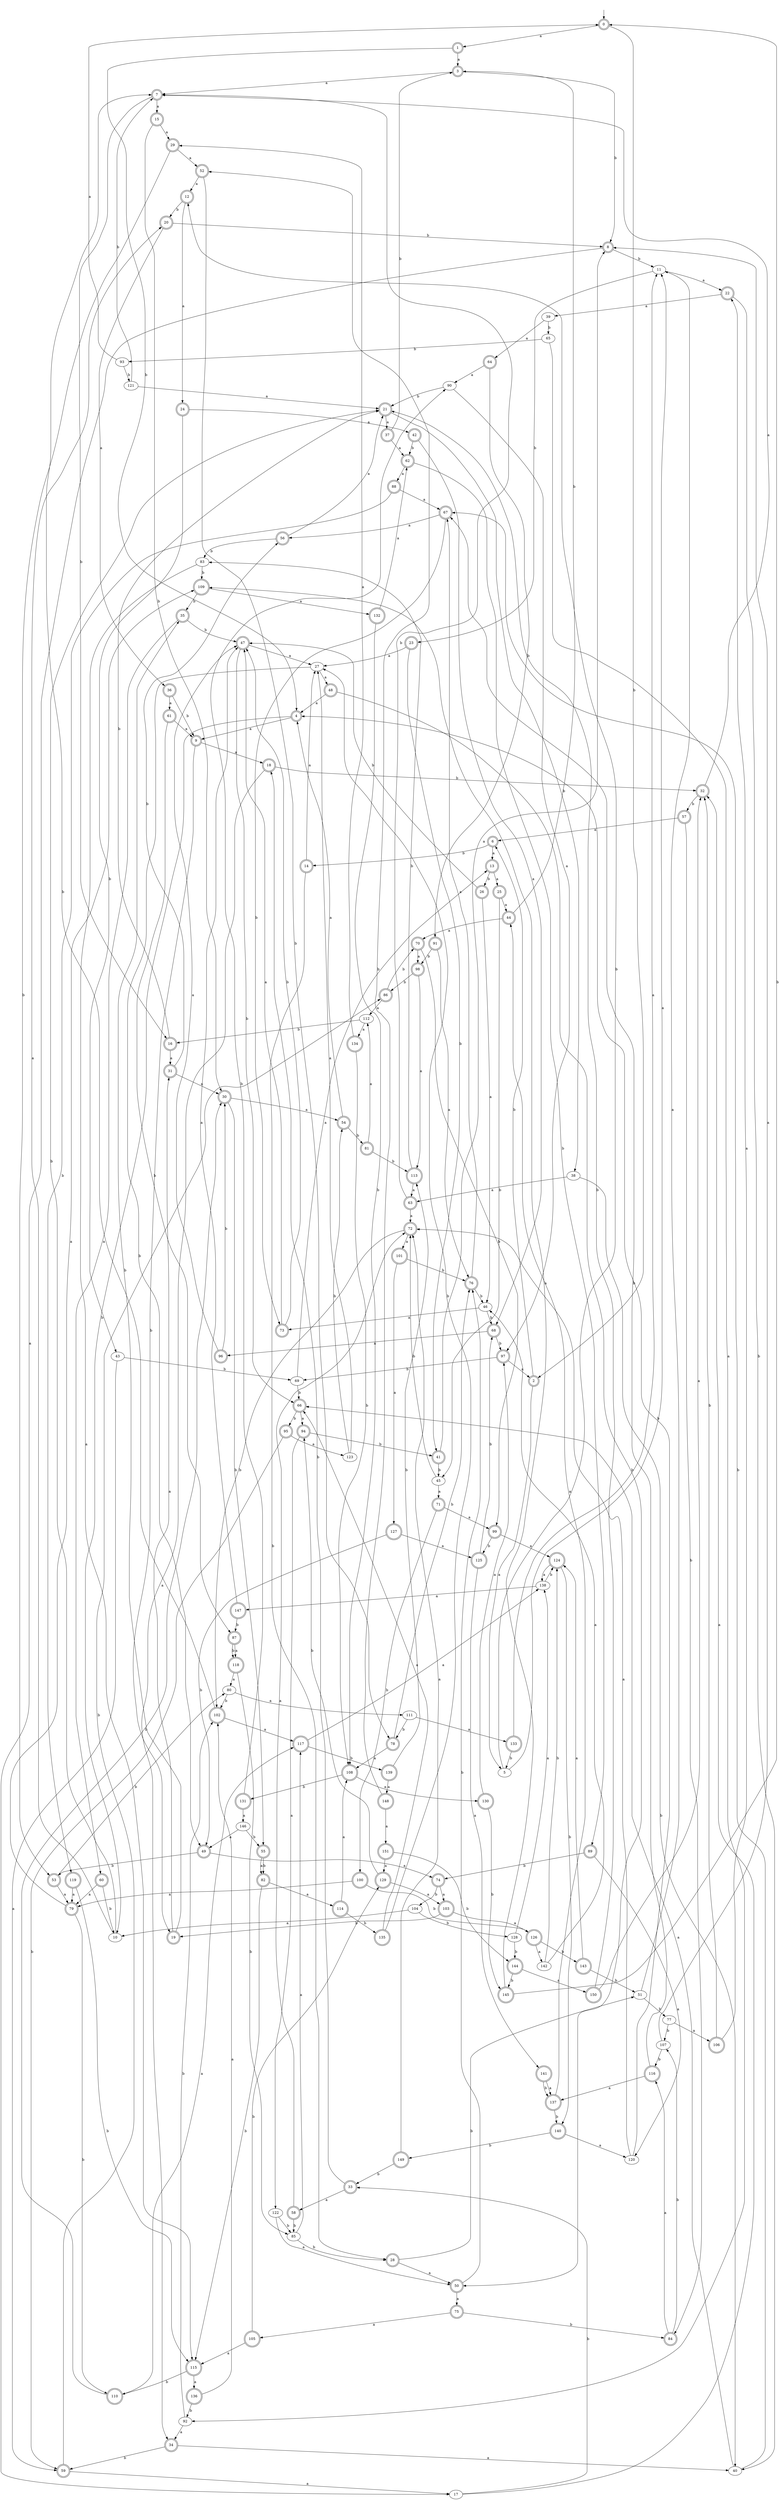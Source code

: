 digraph RandomDFA {
  __start0 [label="", shape=none];
  __start0 -> 0 [label=""];
  0 [shape=circle] [shape=doublecircle]
  0 -> 1 [label="a"]
  0 -> 2 [label="b"]
  1 [shape=doublecircle]
  1 -> 3 [label="a"]
  1 -> 4 [label="b"]
  2 [shape=doublecircle]
  2 -> 5 [label="a"]
  2 -> 6 [label="b"]
  3 [shape=doublecircle]
  3 -> 7 [label="a"]
  3 -> 8 [label="b"]
  4 [shape=doublecircle]
  4 -> 9 [label="a"]
  4 -> 10 [label="b"]
  5
  5 -> 11 [label="a"]
  5 -> 12 [label="b"]
  6 [shape=doublecircle]
  6 -> 13 [label="a"]
  6 -> 14 [label="b"]
  7 [shape=doublecircle]
  7 -> 15 [label="a"]
  7 -> 16 [label="b"]
  8 [shape=doublecircle]
  8 -> 17 [label="a"]
  8 -> 11 [label="b"]
  9 [shape=doublecircle]
  9 -> 18 [label="a"]
  9 -> 19 [label="b"]
  10
  10 -> 20 [label="a"]
  10 -> 21 [label="b"]
  11
  11 -> 22 [label="a"]
  11 -> 23 [label="b"]
  12 [shape=doublecircle]
  12 -> 24 [label="a"]
  12 -> 20 [label="b"]
  13 [shape=doublecircle]
  13 -> 25 [label="a"]
  13 -> 26 [label="b"]
  14 [shape=doublecircle]
  14 -> 27 [label="a"]
  14 -> 28 [label="b"]
  15 [shape=doublecircle]
  15 -> 29 [label="a"]
  15 -> 30 [label="b"]
  16 [shape=doublecircle]
  16 -> 31 [label="a"]
  16 -> 21 [label="b"]
  17
  17 -> 32 [label="a"]
  17 -> 33 [label="b"]
  18 [shape=doublecircle]
  18 -> 34 [label="a"]
  18 -> 32 [label="b"]
  19 [shape=doublecircle]
  19 -> 31 [label="a"]
  19 -> 35 [label="b"]
  20 [shape=doublecircle]
  20 -> 36 [label="a"]
  20 -> 8 [label="b"]
  21 [shape=doublecircle]
  21 -> 37 [label="a"]
  21 -> 38 [label="b"]
  22 [shape=doublecircle]
  22 -> 39 [label="a"]
  22 -> 40 [label="b"]
  23 [shape=doublecircle]
  23 -> 27 [label="a"]
  23 -> 41 [label="b"]
  24 [shape=doublecircle]
  24 -> 42 [label="a"]
  24 -> 43 [label="b"]
  25 [shape=doublecircle]
  25 -> 44 [label="a"]
  25 -> 45 [label="b"]
  26 [shape=doublecircle]
  26 -> 46 [label="a"]
  26 -> 47 [label="b"]
  27
  27 -> 48 [label="a"]
  27 -> 49 [label="b"]
  28 [shape=doublecircle]
  28 -> 50 [label="a"]
  28 -> 51 [label="b"]
  29 [shape=doublecircle]
  29 -> 52 [label="a"]
  29 -> 53 [label="b"]
  30 [shape=doublecircle]
  30 -> 54 [label="a"]
  30 -> 55 [label="b"]
  31 [shape=doublecircle]
  31 -> 30 [label="a"]
  31 -> 56 [label="b"]
  32 [shape=doublecircle]
  32 -> 7 [label="a"]
  32 -> 57 [label="b"]
  33 [shape=doublecircle]
  33 -> 58 [label="a"]
  33 -> 18 [label="b"]
  34 [shape=doublecircle]
  34 -> 40 [label="a"]
  34 -> 59 [label="b"]
  35 [shape=doublecircle]
  35 -> 60 [label="a"]
  35 -> 47 [label="b"]
  36 [shape=doublecircle]
  36 -> 61 [label="a"]
  36 -> 9 [label="b"]
  37 [shape=doublecircle]
  37 -> 62 [label="a"]
  37 -> 3 [label="b"]
  38
  38 -> 63 [label="a"]
  38 -> 40 [label="b"]
  39
  39 -> 64 [label="a"]
  39 -> 65 [label="b"]
  40
  40 -> 66 [label="a"]
  40 -> 67 [label="b"]
  41 [shape=doublecircle]
  41 -> 8 [label="a"]
  41 -> 45 [label="b"]
  42 [shape=doublecircle]
  42 -> 68 [label="a"]
  42 -> 62 [label="b"]
  43
  43 -> 59 [label="a"]
  43 -> 69 [label="b"]
  44 [shape=doublecircle]
  44 -> 70 [label="a"]
  44 -> 3 [label="b"]
  45
  45 -> 71 [label="a"]
  45 -> 72 [label="b"]
  46
  46 -> 73 [label="a"]
  46 -> 68 [label="b"]
  47 [shape=doublecircle]
  47 -> 27 [label="a"]
  47 -> 66 [label="b"]
  48 [shape=doublecircle]
  48 -> 4 [label="a"]
  48 -> 50 [label="b"]
  49 [shape=doublecircle]
  49 -> 74 [label="a"]
  49 -> 53 [label="b"]
  50 [shape=doublecircle]
  50 -> 75 [label="a"]
  50 -> 76 [label="b"]
  51
  51 -> 11 [label="a"]
  51 -> 77 [label="b"]
  52 [shape=doublecircle]
  52 -> 12 [label="a"]
  52 -> 78 [label="b"]
  53 [shape=doublecircle]
  53 -> 79 [label="a"]
  53 -> 80 [label="b"]
  54 [shape=doublecircle]
  54 -> 4 [label="a"]
  54 -> 81 [label="b"]
  55 [shape=doublecircle]
  55 -> 82 [label="a"]
  55 -> 82 [label="b"]
  56 [shape=doublecircle]
  56 -> 21 [label="a"]
  56 -> 83 [label="b"]
  57 [shape=doublecircle]
  57 -> 6 [label="a"]
  57 -> 84 [label="b"]
  58 [shape=doublecircle]
  58 -> 72 [label="a"]
  58 -> 85 [label="b"]
  59 [shape=doublecircle]
  59 -> 17 [label="a"]
  59 -> 86 [label="b"]
  60 [shape=doublecircle]
  60 -> 79 [label="a"]
  60 -> 10 [label="b"]
  61 [shape=doublecircle]
  61 -> 9 [label="a"]
  61 -> 87 [label="b"]
  62 [shape=doublecircle]
  62 -> 88 [label="a"]
  62 -> 89 [label="b"]
  63 [shape=doublecircle]
  63 -> 72 [label="a"]
  63 -> 7 [label="b"]
  64 [shape=doublecircle]
  64 -> 90 [label="a"]
  64 -> 91 [label="b"]
  65
  65 -> 92 [label="a"]
  65 -> 93 [label="b"]
  66 [shape=doublecircle]
  66 -> 94 [label="a"]
  66 -> 95 [label="b"]
  67 [shape=doublecircle]
  67 -> 56 [label="a"]
  67 -> 73 [label="b"]
  68 [shape=doublecircle]
  68 -> 96 [label="a"]
  68 -> 97 [label="b"]
  69
  69 -> 13 [label="a"]
  69 -> 66 [label="b"]
  70 [shape=doublecircle]
  70 -> 98 [label="a"]
  70 -> 99 [label="b"]
  71 [shape=doublecircle]
  71 -> 99 [label="a"]
  71 -> 100 [label="b"]
  72 [shape=doublecircle]
  72 -> 101 [label="a"]
  72 -> 102 [label="b"]
  73 [shape=doublecircle]
  73 -> 47 [label="a"]
  73 -> 47 [label="b"]
  74 [shape=doublecircle]
  74 -> 103 [label="a"]
  74 -> 104 [label="b"]
  75 [shape=doublecircle]
  75 -> 105 [label="a"]
  75 -> 84 [label="b"]
  76 [shape=doublecircle]
  76 -> 67 [label="a"]
  76 -> 46 [label="b"]
  77
  77 -> 106 [label="a"]
  77 -> 107 [label="b"]
  78 [shape=doublecircle]
  78 -> 108 [label="a"]
  78 -> 76 [label="b"]
  79 [shape=doublecircle]
  79 -> 109 [label="a"]
  79 -> 110 [label="b"]
  80
  80 -> 111 [label="a"]
  80 -> 102 [label="b"]
  81 [shape=doublecircle]
  81 -> 112 [label="a"]
  81 -> 113 [label="b"]
  82 [shape=doublecircle]
  82 -> 114 [label="a"]
  82 -> 115 [label="b"]
  83
  83 -> 115 [label="a"]
  83 -> 109 [label="b"]
  84 [shape=doublecircle]
  84 -> 116 [label="a"]
  84 -> 107 [label="b"]
  85
  85 -> 117 [label="a"]
  85 -> 28 [label="b"]
  86 [shape=doublecircle]
  86 -> 112 [label="a"]
  86 -> 70 [label="b"]
  87 [shape=doublecircle]
  87 -> 118 [label="a"]
  87 -> 118 [label="b"]
  88 [shape=doublecircle]
  88 -> 67 [label="a"]
  88 -> 119 [label="b"]
  89 [shape=doublecircle]
  89 -> 120 [label="a"]
  89 -> 74 [label="b"]
  90
  90 -> 97 [label="a"]
  90 -> 21 [label="b"]
  91 [shape=doublecircle]
  91 -> 76 [label="a"]
  91 -> 98 [label="b"]
  92
  92 -> 34 [label="a"]
  92 -> 102 [label="b"]
  93
  93 -> 0 [label="a"]
  93 -> 121 [label="b"]
  94 [shape=doublecircle]
  94 -> 122 [label="a"]
  94 -> 41 [label="b"]
  95 [shape=doublecircle]
  95 -> 123 [label="a"]
  95 -> 59 [label="b"]
  96 [shape=doublecircle]
  96 -> 47 [label="a"]
  96 -> 30 [label="b"]
  97 [shape=doublecircle]
  97 -> 2 [label="a"]
  97 -> 69 [label="b"]
  98 [shape=doublecircle]
  98 -> 113 [label="a"]
  98 -> 86 [label="b"]
  99 [shape=doublecircle]
  99 -> 124 [label="a"]
  99 -> 125 [label="b"]
  100 [shape=doublecircle]
  100 -> 79 [label="a"]
  100 -> 126 [label="b"]
  101 [shape=doublecircle]
  101 -> 127 [label="a"]
  101 -> 76 [label="b"]
  102 [shape=doublecircle]
  102 -> 117 [label="a"]
  102 -> 7 [label="b"]
  103 [shape=doublecircle]
  103 -> 126 [label="a"]
  103 -> 19 [label="b"]
  104
  104 -> 10 [label="a"]
  104 -> 128 [label="b"]
  105 [shape=doublecircle]
  105 -> 115 [label="a"]
  105 -> 129 [label="b"]
  106 [shape=doublecircle]
  106 -> 22 [label="a"]
  106 -> 32 [label="b"]
  107
  107 -> 8 [label="a"]
  107 -> 116 [label="b"]
  108 [shape=doublecircle]
  108 -> 130 [label="a"]
  108 -> 131 [label="b"]
  109 [shape=doublecircle]
  109 -> 132 [label="a"]
  109 -> 35 [label="b"]
  110 [shape=doublecircle]
  110 -> 117 [label="a"]
  110 -> 30 [label="b"]
  111
  111 -> 133 [label="a"]
  111 -> 78 [label="b"]
  112
  112 -> 134 [label="a"]
  112 -> 16 [label="b"]
  113 [shape=doublecircle]
  113 -> 63 [label="a"]
  113 -> 83 [label="b"]
  114 [shape=doublecircle]
  114 -> 108 [label="a"]
  114 -> 135 [label="b"]
  115 [shape=doublecircle]
  115 -> 136 [label="a"]
  115 -> 110 [label="b"]
  116 [shape=doublecircle]
  116 -> 137 [label="a"]
  116 -> 67 [label="b"]
  117 [shape=doublecircle]
  117 -> 138 [label="a"]
  117 -> 139 [label="b"]
  118 [shape=doublecircle]
  118 -> 80 [label="a"]
  118 -> 85 [label="b"]
  119 [shape=doublecircle]
  119 -> 79 [label="a"]
  119 -> 115 [label="b"]
  120
  120 -> 72 [label="a"]
  120 -> 4 [label="b"]
  121
  121 -> 21 [label="a"]
  121 -> 7 [label="b"]
  122
  122 -> 50 [label="a"]
  122 -> 85 [label="b"]
  123
  123 -> 27 [label="a"]
  123 -> 54 [label="b"]
  124 [shape=doublecircle]
  124 -> 138 [label="a"]
  124 -> 140 [label="b"]
  125 [shape=doublecircle]
  125 -> 141 [label="a"]
  125 -> 68 [label="b"]
  126 [shape=doublecircle]
  126 -> 142 [label="a"]
  126 -> 143 [label="b"]
  127 [shape=doublecircle]
  127 -> 125 [label="a"]
  127 -> 49 [label="b"]
  128
  128 -> 138 [label="a"]
  128 -> 144 [label="b"]
  129 [shape=doublecircle]
  129 -> 103 [label="a"]
  129 -> 94 [label="b"]
  130 [shape=doublecircle]
  130 -> 97 [label="a"]
  130 -> 145 [label="b"]
  131 [shape=doublecircle]
  131 -> 146 [label="a"]
  131 -> 90 [label="b"]
  132 [shape=doublecircle]
  132 -> 62 [label="a"]
  132 -> 108 [label="b"]
  133 [shape=doublecircle]
  133 -> 11 [label="a"]
  133 -> 5 [label="b"]
  134 [shape=doublecircle]
  134 -> 29 [label="a"]
  134 -> 108 [label="b"]
  135 [shape=doublecircle]
  135 -> 66 [label="a"]
  135 -> 27 [label="b"]
  136 [shape=doublecircle]
  136 -> 102 [label="a"]
  136 -> 92 [label="b"]
  137 [shape=doublecircle]
  137 -> 44 [label="a"]
  137 -> 140 [label="b"]
  138
  138 -> 147 [label="a"]
  138 -> 124 [label="b"]
  139 [shape=doublecircle]
  139 -> 148 [label="a"]
  139 -> 113 [label="b"]
  140 [shape=doublecircle]
  140 -> 120 [label="a"]
  140 -> 149 [label="b"]
  141 [shape=doublecircle]
  141 -> 137 [label="a"]
  141 -> 137 [label="b"]
  142
  142 -> 46 [label="a"]
  142 -> 124 [label="b"]
  143 [shape=doublecircle]
  143 -> 124 [label="a"]
  143 -> 51 [label="b"]
  144 [shape=doublecircle]
  144 -> 150 [label="a"]
  144 -> 145 [label="b"]
  145 [shape=doublecircle]
  145 -> 109 [label="a"]
  145 -> 0 [label="b"]
  146
  146 -> 49 [label="a"]
  146 -> 55 [label="b"]
  147 [shape=doublecircle]
  147 -> 47 [label="a"]
  147 -> 87 [label="b"]
  148 [shape=doublecircle]
  148 -> 151 [label="a"]
  148 -> 52 [label="b"]
  149 [shape=doublecircle]
  149 -> 72 [label="a"]
  149 -> 33 [label="b"]
  150 [shape=doublecircle]
  150 -> 32 [label="a"]
  150 -> 21 [label="b"]
  151 [shape=doublecircle]
  151 -> 129 [label="a"]
  151 -> 144 [label="b"]
}
